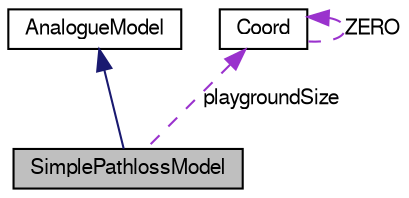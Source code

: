 digraph G
{
  edge [fontname="FreeSans",fontsize="10",labelfontname="FreeSans",labelfontsize="10"];
  node [fontname="FreeSans",fontsize="10",shape=record];
  Node1 [label="SimplePathlossModel",height=0.2,width=0.4,color="black", fillcolor="grey75", style="filled" fontcolor="black"];
  Node2 -> Node1 [dir=back,color="midnightblue",fontsize="10",style="solid",fontname="FreeSans"];
  Node2 [label="AnalogueModel",height=0.2,width=0.4,color="black", fillcolor="white", style="filled",URL="$a00007.html",tooltip="Interface for the analogue models of the physical layer."];
  Node3 -> Node1 [dir=back,color="darkorchid3",fontsize="10",style="dashed",label="playgroundSize",fontname="FreeSans"];
  Node3 [label="Coord",height=0.2,width=0.4,color="black", fillcolor="white", style="filled",URL="$a00062.html",tooltip="Class for storing 3D coordinates."];
  Node3 -> Node3 [dir=back,color="darkorchid3",fontsize="10",style="dashed",label="ZERO",fontname="FreeSans"];
}
